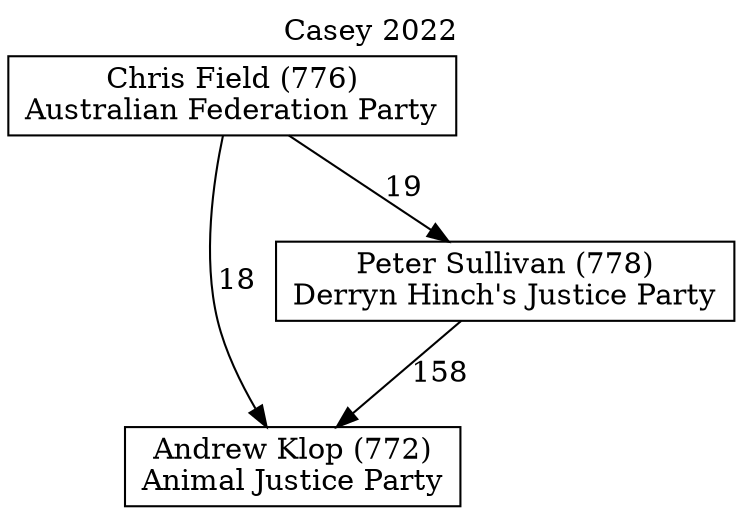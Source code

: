 // House preference flow
digraph "Andrew Klop (772)_Casey_2022" {
	graph [label="Casey 2022" labelloc=t mclimit=10]
	node [shape=box]
	"Andrew Klop (772)" [label="Andrew Klop (772)
Animal Justice Party"]
	"Peter Sullivan (778)" [label="Peter Sullivan (778)
Derryn Hinch's Justice Party"]
	"Chris Field (776)" [label="Chris Field (776)
Australian Federation Party"]
	"Peter Sullivan (778)" -> "Andrew Klop (772)" [label=158]
	"Chris Field (776)" -> "Peter Sullivan (778)" [label=19]
	"Chris Field (776)" -> "Andrew Klop (772)" [label=18]
}
